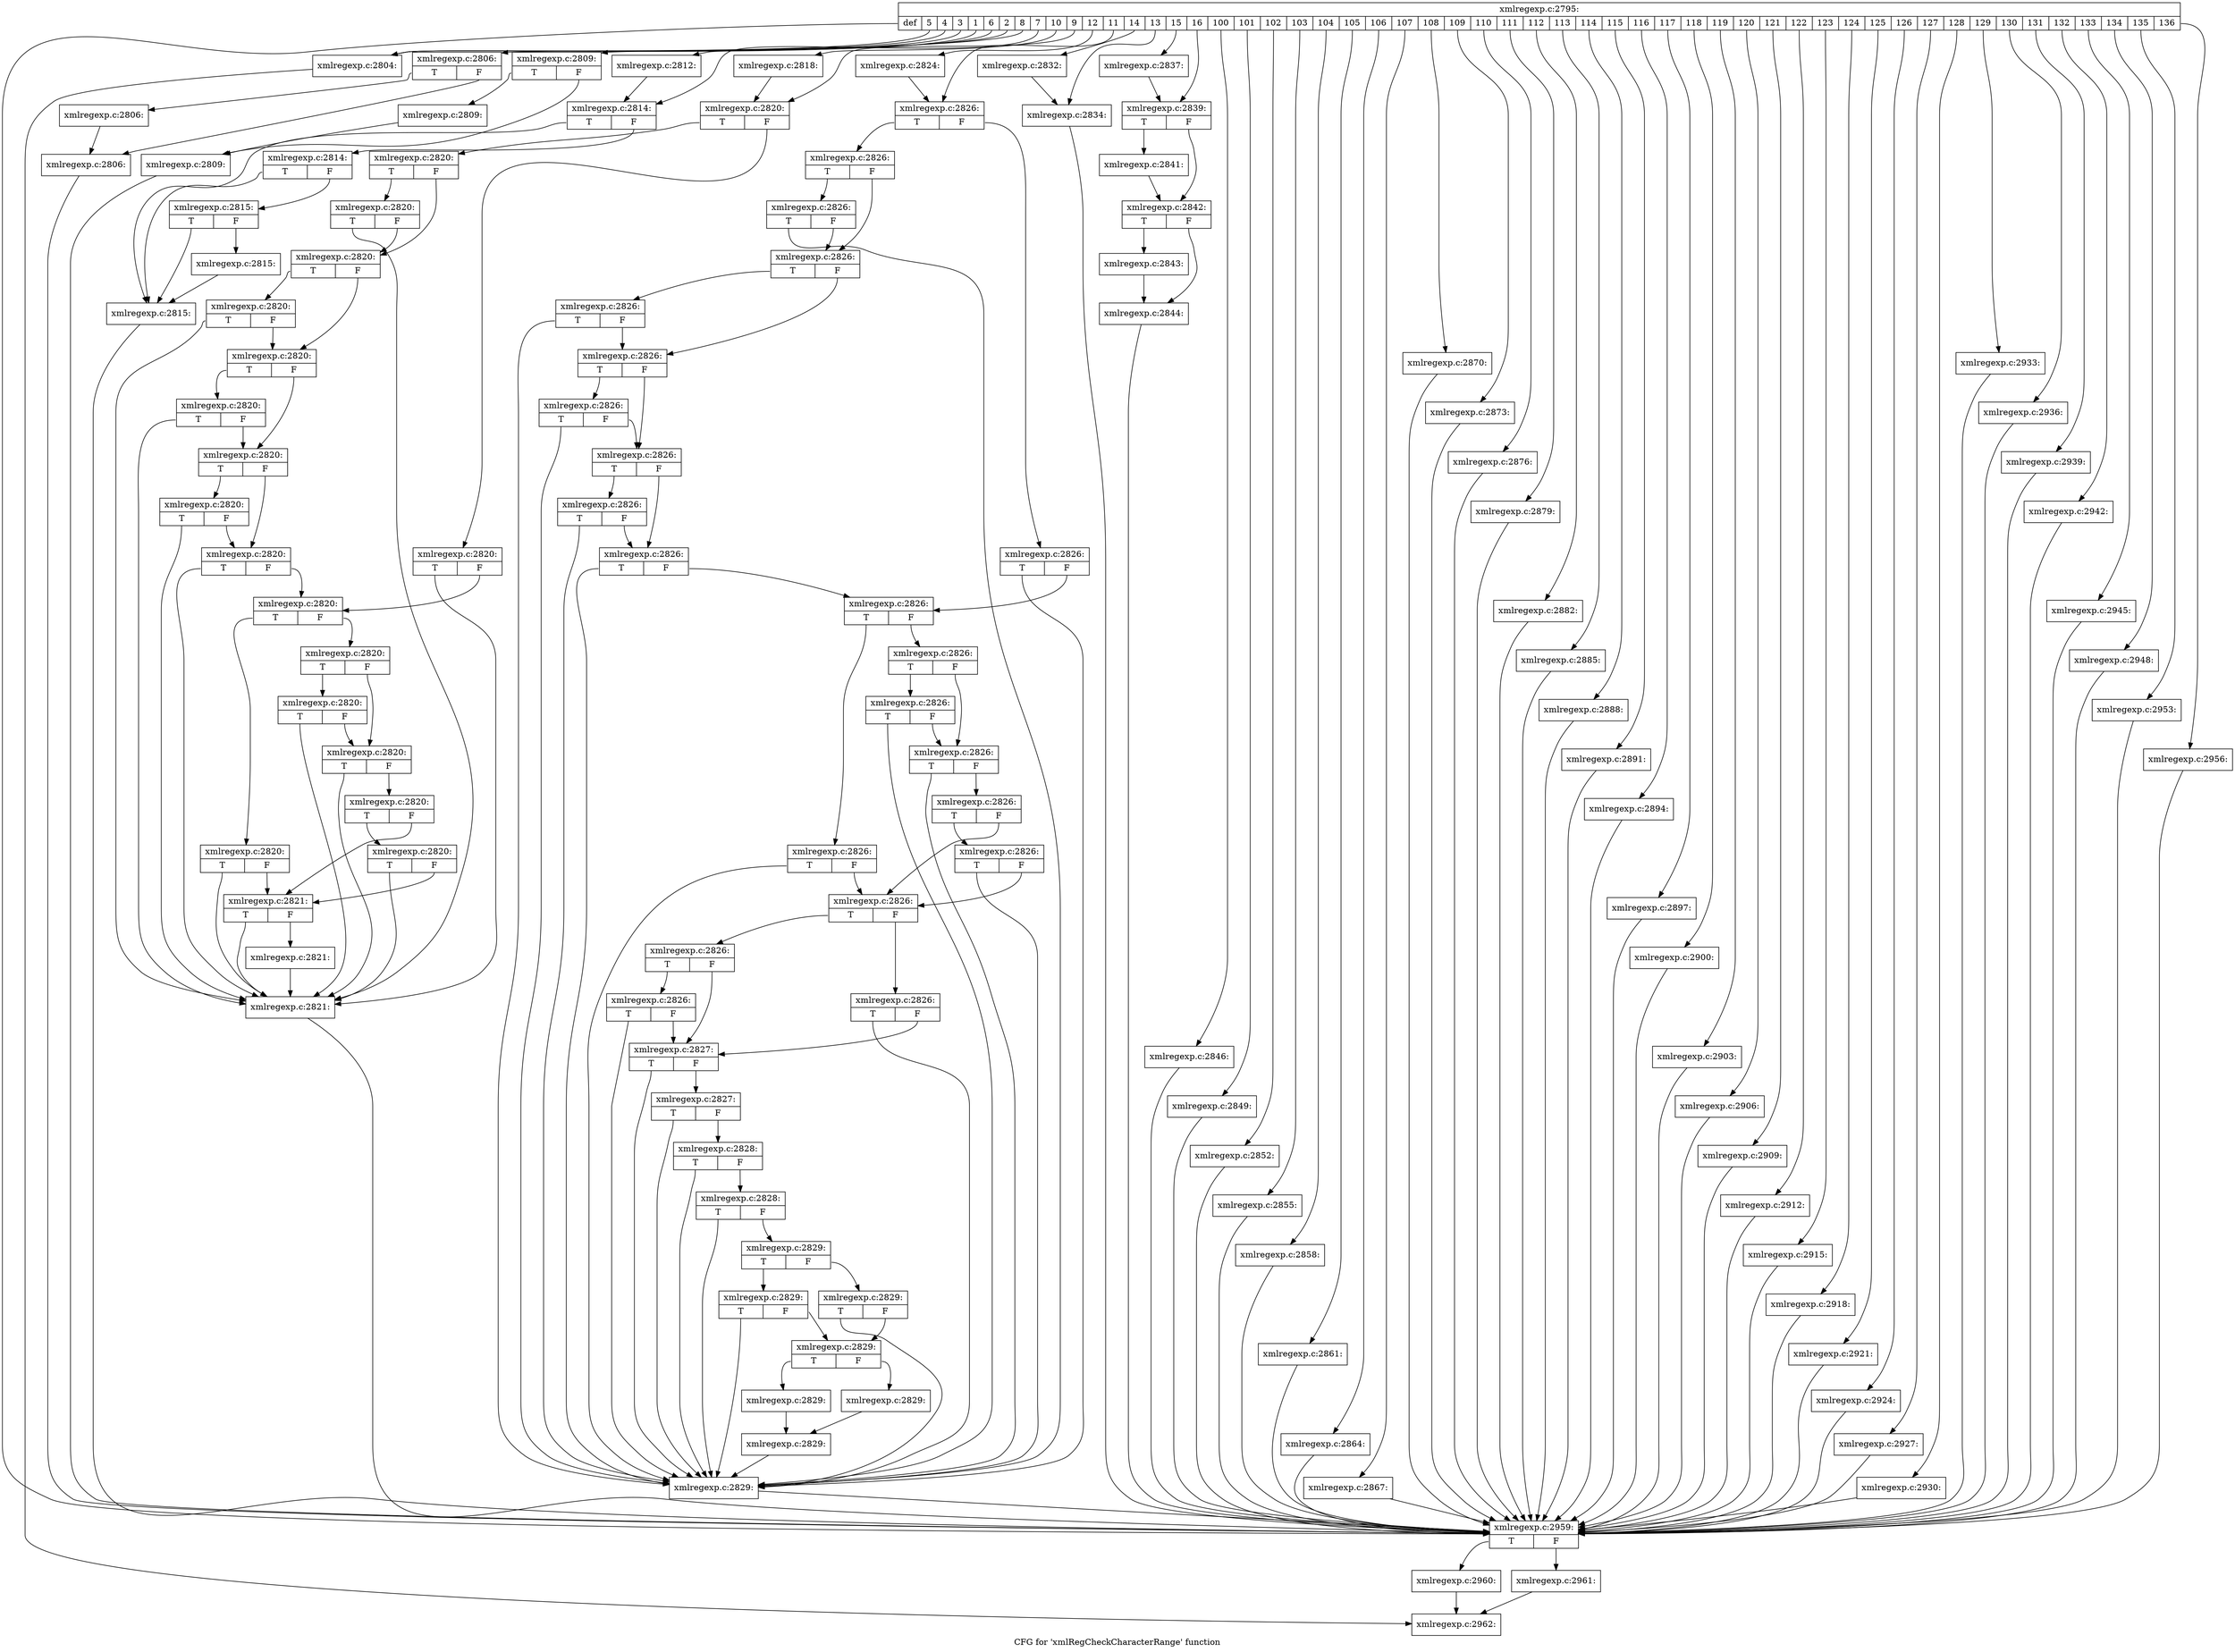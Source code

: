 digraph "CFG for 'xmlRegCheckCharacterRange' function" {
	label="CFG for 'xmlRegCheckCharacterRange' function";

	Node0x4287600 [shape=record,label="{xmlregexp.c:2795:|{<s0>def|<s1>5|<s2>4|<s3>3|<s4>1|<s5>6|<s6>2|<s7>8|<s8>7|<s9>10|<s10>9|<s11>12|<s12>11|<s13>14|<s14>13|<s15>15|<s16>16|<s17>100|<s18>101|<s19>102|<s20>103|<s21>104|<s22>105|<s23>106|<s24>107|<s25>108|<s26>109|<s27>110|<s28>111|<s29>112|<s30>113|<s31>114|<s32>115|<s33>116|<s34>117|<s35>118|<s36>119|<s37>120|<s38>121|<s39>122|<s40>123|<s41>124|<s42>125|<s43>126|<s44>127|<s45>128|<s46>129|<s47>130|<s48>131|<s49>132|<s50>133|<s51>134|<s52>135|<s53>136}}"];
	Node0x4287600:s0 -> Node0x440bc70;
	Node0x4287600:s1 -> Node0x440c090;
	Node0x4287600:s2 -> Node0x440c090;
	Node0x4287600:s3 -> Node0x440c090;
	Node0x4287600:s4 -> Node0x440c090;
	Node0x4287600:s5 -> Node0x440c280;
	Node0x4287600:s6 -> Node0x440ca50;
	Node0x4287600:s7 -> Node0x440d2e0;
	Node0x4287600:s8 -> Node0x440d630;
	Node0x4287600:s9 -> Node0x440dfa0;
	Node0x4287600:s10 -> Node0x440e760;
	Node0x4287600:s11 -> Node0x44124f0;
	Node0x4287600:s12 -> Node0x4410fa0;
	Node0x4287600:s13 -> Node0x44171e0;
	Node0x4287600:s14 -> Node0x4417530;
	Node0x4287600:s15 -> Node0x4418f00;
	Node0x4287600:s16 -> Node0x4419530;
	Node0x4287600:s17 -> Node0x441a510;
	Node0x4287600:s18 -> Node0x441a700;
	Node0x4287600:s19 -> Node0x441ab00;
	Node0x4287600:s20 -> Node0x441aef0;
	Node0x4287600:s21 -> Node0x441b2e0;
	Node0x4287600:s22 -> Node0x441b6d0;
	Node0x4287600:s23 -> Node0x441bac0;
	Node0x4287600:s24 -> Node0x441beb0;
	Node0x4287600:s25 -> Node0x441c2a0;
	Node0x4287600:s26 -> Node0x441c690;
	Node0x4287600:s27 -> Node0x441ca80;
	Node0x4287600:s28 -> Node0x441ce70;
	Node0x4287600:s29 -> Node0x441d260;
	Node0x4287600:s30 -> Node0x441d770;
	Node0x4287600:s31 -> Node0x441d960;
	Node0x4287600:s32 -> Node0x441dd50;
	Node0x4287600:s33 -> Node0x441e260;
	Node0x4287600:s34 -> Node0x4412a30;
	Node0x4287600:s35 -> Node0x441d690;
	Node0x4287600:s36 -> Node0x4412d60;
	Node0x4287600:s37 -> Node0x441fd40;
	Node0x4287600:s38 -> Node0x4420130;
	Node0x4287600:s39 -> Node0x4420520;
	Node0x4287600:s40 -> Node0x4420910;
	Node0x4287600:s41 -> Node0x4420e20;
	Node0x4287600:s42 -> Node0x4421010;
	Node0x4287600:s43 -> Node0x4421400;
	Node0x4287600:s44 -> Node0x44217f0;
	Node0x4287600:s45 -> Node0x4421be0;
	Node0x4287600:s46 -> Node0x4421fd0;
	Node0x4287600:s47 -> Node0x44223c0;
	Node0x4287600:s48 -> Node0x44227b0;
	Node0x4287600:s49 -> Node0x4422ba0;
	Node0x4287600:s50 -> Node0x44230b0;
	Node0x4287600:s51 -> Node0x44232a0;
	Node0x4287600:s52 -> Node0x4412b90;
	Node0x4287600:s53 -> Node0x4418940;
	Node0x440c090 [shape=record,label="{xmlregexp.c:2804:}"];
	Node0x440c090 -> Node0x428a370;
	Node0x440c280 [shape=record,label="{xmlregexp.c:2806:|{<s0>T|<s1>F}}"];
	Node0x440c280:s0 -> Node0x440c3e0;
	Node0x440c280:s1 -> Node0x440c390;
	Node0x440c3e0 [shape=record,label="{xmlregexp.c:2806:}"];
	Node0x440c3e0 -> Node0x440c390;
	Node0x440c390 [shape=record,label="{xmlregexp.c:2806:}"];
	Node0x440c390 -> Node0x440bc70;
	Node0x440ca50 [shape=record,label="{xmlregexp.c:2809:|{<s0>T|<s1>F}}"];
	Node0x440ca50:s0 -> Node0x440cbb0;
	Node0x440ca50:s1 -> Node0x440cb60;
	Node0x440cbb0 [shape=record,label="{xmlregexp.c:2809:}"];
	Node0x440cbb0 -> Node0x440cb60;
	Node0x440cb60 [shape=record,label="{xmlregexp.c:2809:}"];
	Node0x440cb60 -> Node0x440bc70;
	Node0x440d2e0 [shape=record,label="{xmlregexp.c:2812:}"];
	Node0x440d2e0 -> Node0x440d630;
	Node0x440d630 [shape=record,label="{xmlregexp.c:2814:|{<s0>T|<s1>F}}"];
	Node0x440d630:s0 -> Node0x440d7a0;
	Node0x440d630:s1 -> Node0x440d8c0;
	Node0x440d8c0 [shape=record,label="{xmlregexp.c:2814:|{<s0>T|<s1>F}}"];
	Node0x440d8c0:s0 -> Node0x440d7a0;
	Node0x440d8c0:s1 -> Node0x440d840;
	Node0x440d840 [shape=record,label="{xmlregexp.c:2815:|{<s0>T|<s1>F}}"];
	Node0x440d840:s0 -> Node0x440d7a0;
	Node0x440d840:s1 -> Node0x440d7f0;
	Node0x440d7f0 [shape=record,label="{xmlregexp.c:2815:}"];
	Node0x440d7f0 -> Node0x440d7a0;
	Node0x440d7a0 [shape=record,label="{xmlregexp.c:2815:}"];
	Node0x440d7a0 -> Node0x440bc70;
	Node0x440dfa0 [shape=record,label="{xmlregexp.c:2818:}"];
	Node0x440dfa0 -> Node0x440e760;
	Node0x440e760 [shape=record,label="{xmlregexp.c:2820:|{<s0>T|<s1>F}}"];
	Node0x440e760:s0 -> Node0x440ea70;
	Node0x440e760:s1 -> Node0x440eac0;
	Node0x440ea70 [shape=record,label="{xmlregexp.c:2820:|{<s0>T|<s1>F}}"];
	Node0x440ea70:s0 -> Node0x440ee20;
	Node0x440ea70:s1 -> Node0x440edd0;
	Node0x440ee20 [shape=record,label="{xmlregexp.c:2820:|{<s0>T|<s1>F}}"];
	Node0x440ee20:s0 -> Node0x440e8d0;
	Node0x440ee20:s1 -> Node0x440edd0;
	Node0x440edd0 [shape=record,label="{xmlregexp.c:2820:|{<s0>T|<s1>F}}"];
	Node0x440edd0:s0 -> Node0x440f150;
	Node0x440edd0:s1 -> Node0x440ed80;
	Node0x440f150 [shape=record,label="{xmlregexp.c:2820:|{<s0>T|<s1>F}}"];
	Node0x440f150:s0 -> Node0x440e8d0;
	Node0x440f150:s1 -> Node0x440ed80;
	Node0x440ed80 [shape=record,label="{xmlregexp.c:2820:|{<s0>T|<s1>F}}"];
	Node0x440ed80:s0 -> Node0x440f480;
	Node0x440ed80:s1 -> Node0x440ed30;
	Node0x440f480 [shape=record,label="{xmlregexp.c:2820:|{<s0>T|<s1>F}}"];
	Node0x440f480:s0 -> Node0x440e8d0;
	Node0x440f480:s1 -> Node0x440ed30;
	Node0x440ed30 [shape=record,label="{xmlregexp.c:2820:|{<s0>T|<s1>F}}"];
	Node0x440ed30:s0 -> Node0x440f830;
	Node0x440ed30:s1 -> Node0x440ece0;
	Node0x440f830 [shape=record,label="{xmlregexp.c:2820:|{<s0>T|<s1>F}}"];
	Node0x440f830:s0 -> Node0x440e8d0;
	Node0x440f830:s1 -> Node0x440ece0;
	Node0x440ece0 [shape=record,label="{xmlregexp.c:2820:|{<s0>T|<s1>F}}"];
	Node0x440ece0:s0 -> Node0x440e8d0;
	Node0x440ece0:s1 -> Node0x440e9f0;
	Node0x440eac0 [shape=record,label="{xmlregexp.c:2820:|{<s0>T|<s1>F}}"];
	Node0x440eac0:s0 -> Node0x440e8d0;
	Node0x440eac0:s1 -> Node0x440e9f0;
	Node0x440e9f0 [shape=record,label="{xmlregexp.c:2820:|{<s0>T|<s1>F}}"];
	Node0x440e9f0:s0 -> Node0x4411400;
	Node0x440e9f0:s1 -> Node0x4410a20;
	Node0x4411400 [shape=record,label="{xmlregexp.c:2820:|{<s0>T|<s1>F}}"];
	Node0x4411400:s0 -> Node0x440e8d0;
	Node0x4411400:s1 -> Node0x440e970;
	Node0x4410a20 [shape=record,label="{xmlregexp.c:2820:|{<s0>T|<s1>F}}"];
	Node0x4410a20:s0 -> Node0x4411bb0;
	Node0x4410a20:s1 -> Node0x4411b60;
	Node0x4411bb0 [shape=record,label="{xmlregexp.c:2820:|{<s0>T|<s1>F}}"];
	Node0x4411bb0:s0 -> Node0x440e8d0;
	Node0x4411bb0:s1 -> Node0x4411b60;
	Node0x4411b60 [shape=record,label="{xmlregexp.c:2820:|{<s0>T|<s1>F}}"];
	Node0x4411b60:s0 -> Node0x440e8d0;
	Node0x4411b60:s1 -> Node0x4411b10;
	Node0x4411b10 [shape=record,label="{xmlregexp.c:2820:|{<s0>T|<s1>F}}"];
	Node0x4411b10:s0 -> Node0x4412050;
	Node0x4411b10:s1 -> Node0x440e970;
	Node0x4412050 [shape=record,label="{xmlregexp.c:2820:|{<s0>T|<s1>F}}"];
	Node0x4412050:s0 -> Node0x440e8d0;
	Node0x4412050:s1 -> Node0x440e970;
	Node0x440e970 [shape=record,label="{xmlregexp.c:2821:|{<s0>T|<s1>F}}"];
	Node0x440e970:s0 -> Node0x440e8d0;
	Node0x440e970:s1 -> Node0x440e920;
	Node0x440e920 [shape=record,label="{xmlregexp.c:2821:}"];
	Node0x440e920 -> Node0x440e8d0;
	Node0x440e8d0 [shape=record,label="{xmlregexp.c:2821:}"];
	Node0x440e8d0 -> Node0x440bc70;
	Node0x44124f0 [shape=record,label="{xmlregexp.c:2824:}"];
	Node0x44124f0 -> Node0x4410fa0;
	Node0x4410fa0 [shape=record,label="{xmlregexp.c:2826:|{<s0>T|<s1>F}}"];
	Node0x4410fa0:s0 -> Node0x4413130;
	Node0x4410fa0:s1 -> Node0x4413180;
	Node0x4413130 [shape=record,label="{xmlregexp.c:2826:|{<s0>T|<s1>F}}"];
	Node0x4413130:s0 -> Node0x44134e0;
	Node0x4413130:s1 -> Node0x4413490;
	Node0x44134e0 [shape=record,label="{xmlregexp.c:2826:|{<s0>T|<s1>F}}"];
	Node0x44134e0:s0 -> Node0x44114f0;
	Node0x44134e0:s1 -> Node0x4413490;
	Node0x4413490 [shape=record,label="{xmlregexp.c:2826:|{<s0>T|<s1>F}}"];
	Node0x4413490:s0 -> Node0x4413810;
	Node0x4413490:s1 -> Node0x4413440;
	Node0x4413810 [shape=record,label="{xmlregexp.c:2826:|{<s0>T|<s1>F}}"];
	Node0x4413810:s0 -> Node0x44114f0;
	Node0x4413810:s1 -> Node0x4413440;
	Node0x4413440 [shape=record,label="{xmlregexp.c:2826:|{<s0>T|<s1>F}}"];
	Node0x4413440:s0 -> Node0x4413b40;
	Node0x4413440:s1 -> Node0x44133f0;
	Node0x4413b40 [shape=record,label="{xmlregexp.c:2826:|{<s0>T|<s1>F}}"];
	Node0x4413b40:s0 -> Node0x44114f0;
	Node0x4413b40:s1 -> Node0x44133f0;
	Node0x44133f0 [shape=record,label="{xmlregexp.c:2826:|{<s0>T|<s1>F}}"];
	Node0x44133f0:s0 -> Node0x4413e70;
	Node0x44133f0:s1 -> Node0x44133a0;
	Node0x4413e70 [shape=record,label="{xmlregexp.c:2826:|{<s0>T|<s1>F}}"];
	Node0x4413e70:s0 -> Node0x44114f0;
	Node0x4413e70:s1 -> Node0x44133a0;
	Node0x44133a0 [shape=record,label="{xmlregexp.c:2826:|{<s0>T|<s1>F}}"];
	Node0x44133a0:s0 -> Node0x44114f0;
	Node0x44133a0:s1 -> Node0x44130b0;
	Node0x4413180 [shape=record,label="{xmlregexp.c:2826:|{<s0>T|<s1>F}}"];
	Node0x4413180:s0 -> Node0x44114f0;
	Node0x4413180:s1 -> Node0x44130b0;
	Node0x44130b0 [shape=record,label="{xmlregexp.c:2826:|{<s0>T|<s1>F}}"];
	Node0x44130b0:s0 -> Node0x44144c0;
	Node0x44130b0:s1 -> Node0x4414510;
	Node0x44144c0 [shape=record,label="{xmlregexp.c:2826:|{<s0>T|<s1>F}}"];
	Node0x44144c0:s0 -> Node0x44114f0;
	Node0x44144c0:s1 -> Node0x4413030;
	Node0x4414510 [shape=record,label="{xmlregexp.c:2826:|{<s0>T|<s1>F}}"];
	Node0x4414510:s0 -> Node0x4414860;
	Node0x4414510:s1 -> Node0x4414810;
	Node0x4414860 [shape=record,label="{xmlregexp.c:2826:|{<s0>T|<s1>F}}"];
	Node0x4414860:s0 -> Node0x44114f0;
	Node0x4414860:s1 -> Node0x4414810;
	Node0x4414810 [shape=record,label="{xmlregexp.c:2826:|{<s0>T|<s1>F}}"];
	Node0x4414810:s0 -> Node0x44114f0;
	Node0x4414810:s1 -> Node0x44147c0;
	Node0x44147c0 [shape=record,label="{xmlregexp.c:2826:|{<s0>T|<s1>F}}"];
	Node0x44147c0:s0 -> Node0x4414d00;
	Node0x44147c0:s1 -> Node0x4413030;
	Node0x4414d00 [shape=record,label="{xmlregexp.c:2826:|{<s0>T|<s1>F}}"];
	Node0x4414d00:s0 -> Node0x44114f0;
	Node0x4414d00:s1 -> Node0x4413030;
	Node0x4413030 [shape=record,label="{xmlregexp.c:2826:|{<s0>T|<s1>F}}"];
	Node0x4413030:s0 -> Node0x4415030;
	Node0x4413030:s1 -> Node0x4415080;
	Node0x4415030 [shape=record,label="{xmlregexp.c:2826:|{<s0>T|<s1>F}}"];
	Node0x4415030:s0 -> Node0x4415270;
	Node0x4415030:s1 -> Node0x440bf80;
	Node0x4415270 [shape=record,label="{xmlregexp.c:2826:|{<s0>T|<s1>F}}"];
	Node0x4415270:s0 -> Node0x44114f0;
	Node0x4415270:s1 -> Node0x440bf80;
	Node0x4415080 [shape=record,label="{xmlregexp.c:2826:|{<s0>T|<s1>F}}"];
	Node0x4415080:s0 -> Node0x44114f0;
	Node0x4415080:s1 -> Node0x440bf80;
	Node0x440bf80 [shape=record,label="{xmlregexp.c:2827:|{<s0>T|<s1>F}}"];
	Node0x440bf80:s0 -> Node0x44114f0;
	Node0x440bf80:s1 -> Node0x440bf00;
	Node0x440bf00 [shape=record,label="{xmlregexp.c:2827:|{<s0>T|<s1>F}}"];
	Node0x440bf00:s0 -> Node0x44114f0;
	Node0x440bf00:s1 -> Node0x440be80;
	Node0x440be80 [shape=record,label="{xmlregexp.c:2828:|{<s0>T|<s1>F}}"];
	Node0x440be80:s0 -> Node0x44114f0;
	Node0x440be80:s1 -> Node0x440be00;
	Node0x440be00 [shape=record,label="{xmlregexp.c:2828:|{<s0>T|<s1>F}}"];
	Node0x440be00:s0 -> Node0x44114f0;
	Node0x440be00:s1 -> Node0x4411590;
	Node0x4411590 [shape=record,label="{xmlregexp.c:2829:|{<s0>T|<s1>F}}"];
	Node0x4411590:s0 -> Node0x4416060;
	Node0x4411590:s1 -> Node0x44160b0;
	Node0x4416060 [shape=record,label="{xmlregexp.c:2829:|{<s0>T|<s1>F}}"];
	Node0x4416060:s0 -> Node0x44114f0;
	Node0x4416060:s1 -> Node0x4411540;
	Node0x44160b0 [shape=record,label="{xmlregexp.c:2829:|{<s0>T|<s1>F}}"];
	Node0x44160b0:s0 -> Node0x44114f0;
	Node0x44160b0:s1 -> Node0x4411540;
	Node0x4411540 [shape=record,label="{xmlregexp.c:2829:|{<s0>T|<s1>F}}"];
	Node0x4411540:s0 -> Node0x4416620;
	Node0x4411540:s1 -> Node0x4416920;
	Node0x4416620 [shape=record,label="{xmlregexp.c:2829:}"];
	Node0x4416620 -> Node0x4416970;
	Node0x4416920 [shape=record,label="{xmlregexp.c:2829:}"];
	Node0x4416920 -> Node0x4416970;
	Node0x4416970 [shape=record,label="{xmlregexp.c:2829:}"];
	Node0x4416970 -> Node0x44114f0;
	Node0x44114f0 [shape=record,label="{xmlregexp.c:2829:}"];
	Node0x44114f0 -> Node0x440bc70;
	Node0x44171e0 [shape=record,label="{xmlregexp.c:2832:}"];
	Node0x44171e0 -> Node0x4417530;
	Node0x4417530 [shape=record,label="{xmlregexp.c:2834:}"];
	Node0x4417530 -> Node0x440bc70;
	Node0x4418f00 [shape=record,label="{xmlregexp.c:2837:}"];
	Node0x4418f00 -> Node0x4419530;
	Node0x4419530 [shape=record,label="{xmlregexp.c:2839:|{<s0>T|<s1>F}}"];
	Node0x4419530:s0 -> Node0x4419790;
	Node0x4419530:s1 -> Node0x4419a20;
	Node0x4419790 [shape=record,label="{xmlregexp.c:2841:}"];
	Node0x4419790 -> Node0x4419a20;
	Node0x4419a20 [shape=record,label="{xmlregexp.c:2842:|{<s0>T|<s1>F}}"];
	Node0x4419a20:s0 -> Node0x4419e20;
	Node0x4419a20:s1 -> Node0x441a050;
	Node0x4419e20 [shape=record,label="{xmlregexp.c:2843:}"];
	Node0x4419e20 -> Node0x441a050;
	Node0x441a050 [shape=record,label="{xmlregexp.c:2844:}"];
	Node0x441a050 -> Node0x440bc70;
	Node0x441a510 [shape=record,label="{xmlregexp.c:2846:}"];
	Node0x441a510 -> Node0x440bc70;
	Node0x441a700 [shape=record,label="{xmlregexp.c:2849:}"];
	Node0x441a700 -> Node0x440bc70;
	Node0x441ab00 [shape=record,label="{xmlregexp.c:2852:}"];
	Node0x441ab00 -> Node0x440bc70;
	Node0x441aef0 [shape=record,label="{xmlregexp.c:2855:}"];
	Node0x441aef0 -> Node0x440bc70;
	Node0x441b2e0 [shape=record,label="{xmlregexp.c:2858:}"];
	Node0x441b2e0 -> Node0x440bc70;
	Node0x441b6d0 [shape=record,label="{xmlregexp.c:2861:}"];
	Node0x441b6d0 -> Node0x440bc70;
	Node0x441bac0 [shape=record,label="{xmlregexp.c:2864:}"];
	Node0x441bac0 -> Node0x440bc70;
	Node0x441beb0 [shape=record,label="{xmlregexp.c:2867:}"];
	Node0x441beb0 -> Node0x440bc70;
	Node0x441c2a0 [shape=record,label="{xmlregexp.c:2870:}"];
	Node0x441c2a0 -> Node0x440bc70;
	Node0x441c690 [shape=record,label="{xmlregexp.c:2873:}"];
	Node0x441c690 -> Node0x440bc70;
	Node0x441ca80 [shape=record,label="{xmlregexp.c:2876:}"];
	Node0x441ca80 -> Node0x440bc70;
	Node0x441ce70 [shape=record,label="{xmlregexp.c:2879:}"];
	Node0x441ce70 -> Node0x440bc70;
	Node0x441d260 [shape=record,label="{xmlregexp.c:2882:}"];
	Node0x441d260 -> Node0x440bc70;
	Node0x441d770 [shape=record,label="{xmlregexp.c:2885:}"];
	Node0x441d770 -> Node0x440bc70;
	Node0x441d960 [shape=record,label="{xmlregexp.c:2888:}"];
	Node0x441d960 -> Node0x440bc70;
	Node0x441dd50 [shape=record,label="{xmlregexp.c:2891:}"];
	Node0x441dd50 -> Node0x440bc70;
	Node0x441e260 [shape=record,label="{xmlregexp.c:2894:}"];
	Node0x441e260 -> Node0x440bc70;
	Node0x4412a30 [shape=record,label="{xmlregexp.c:2897:}"];
	Node0x4412a30 -> Node0x440bc70;
	Node0x441d690 [shape=record,label="{xmlregexp.c:2900:}"];
	Node0x441d690 -> Node0x440bc70;
	Node0x4412d60 [shape=record,label="{xmlregexp.c:2903:}"];
	Node0x4412d60 -> Node0x440bc70;
	Node0x441fd40 [shape=record,label="{xmlregexp.c:2906:}"];
	Node0x441fd40 -> Node0x440bc70;
	Node0x4420130 [shape=record,label="{xmlregexp.c:2909:}"];
	Node0x4420130 -> Node0x440bc70;
	Node0x4420520 [shape=record,label="{xmlregexp.c:2912:}"];
	Node0x4420520 -> Node0x440bc70;
	Node0x4420910 [shape=record,label="{xmlregexp.c:2915:}"];
	Node0x4420910 -> Node0x440bc70;
	Node0x4420e20 [shape=record,label="{xmlregexp.c:2918:}"];
	Node0x4420e20 -> Node0x440bc70;
	Node0x4421010 [shape=record,label="{xmlregexp.c:2921:}"];
	Node0x4421010 -> Node0x440bc70;
	Node0x4421400 [shape=record,label="{xmlregexp.c:2924:}"];
	Node0x4421400 -> Node0x440bc70;
	Node0x44217f0 [shape=record,label="{xmlregexp.c:2927:}"];
	Node0x44217f0 -> Node0x440bc70;
	Node0x4421be0 [shape=record,label="{xmlregexp.c:2930:}"];
	Node0x4421be0 -> Node0x440bc70;
	Node0x4421fd0 [shape=record,label="{xmlregexp.c:2933:}"];
	Node0x4421fd0 -> Node0x440bc70;
	Node0x44223c0 [shape=record,label="{xmlregexp.c:2936:}"];
	Node0x44223c0 -> Node0x440bc70;
	Node0x44227b0 [shape=record,label="{xmlregexp.c:2939:}"];
	Node0x44227b0 -> Node0x440bc70;
	Node0x4422ba0 [shape=record,label="{xmlregexp.c:2942:}"];
	Node0x4422ba0 -> Node0x440bc70;
	Node0x44230b0 [shape=record,label="{xmlregexp.c:2945:}"];
	Node0x44230b0 -> Node0x440bc70;
	Node0x44232a0 [shape=record,label="{xmlregexp.c:2948:}"];
	Node0x44232a0 -> Node0x440bc70;
	Node0x4412b90 [shape=record,label="{xmlregexp.c:2953:}"];
	Node0x4412b90 -> Node0x440bc70;
	Node0x4418940 [shape=record,label="{xmlregexp.c:2956:}"];
	Node0x4418940 -> Node0x440bc70;
	Node0x440bc70 [shape=record,label="{xmlregexp.c:2959:|{<s0>T|<s1>F}}"];
	Node0x440bc70:s0 -> Node0x440bd50;
	Node0x440bc70:s1 -> Node0x41371d0;
	Node0x440bd50 [shape=record,label="{xmlregexp.c:2960:}"];
	Node0x440bd50 -> Node0x428a370;
	Node0x41371d0 [shape=record,label="{xmlregexp.c:2961:}"];
	Node0x41371d0 -> Node0x428a370;
	Node0x428a370 [shape=record,label="{xmlregexp.c:2962:}"];
}
